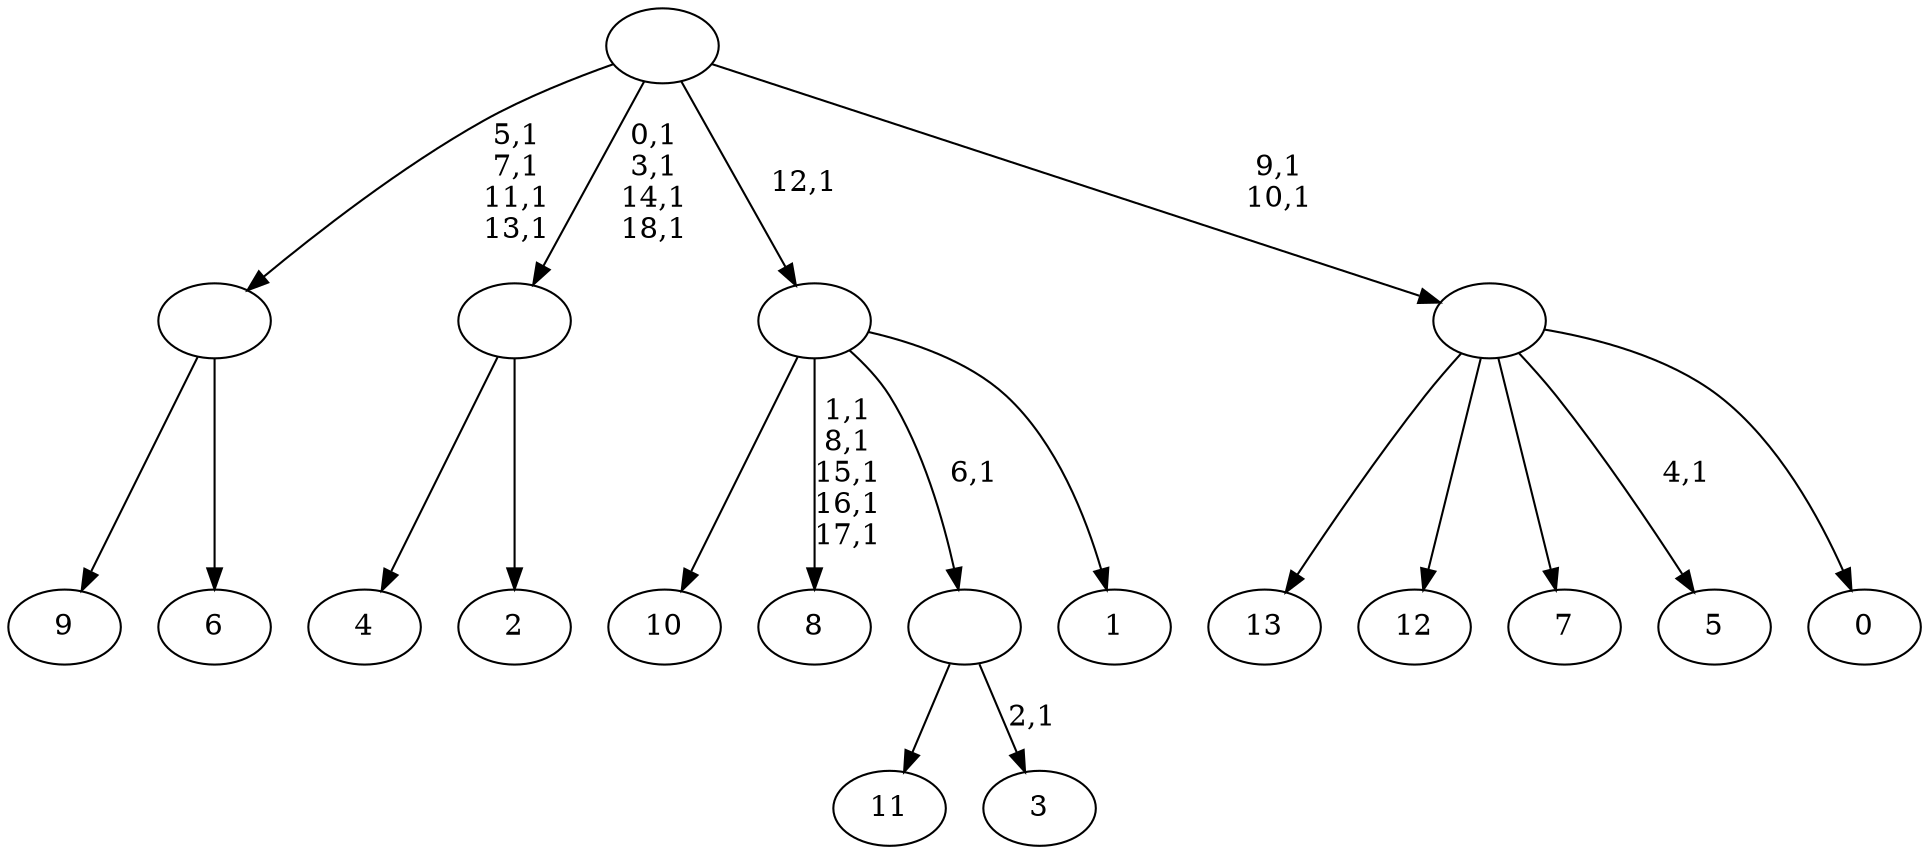 digraph T {
	33 [label="13"]
	32 [label="12"]
	31 [label="11"]
	30 [label="10"]
	29 [label="9"]
	28 [label="8"]
	22 [label="7"]
	21 [label="6"]
	20 [label=""]
	16 [label="5"]
	14 [label="4"]
	13 [label="3"]
	11 [label=""]
	10 [label="2"]
	9 [label=""]
	5 [label="1"]
	4 [label=""]
	3 [label="0"]
	2 [label=""]
	0 [label=""]
	20 -> 29 [label=""]
	20 -> 21 [label=""]
	11 -> 13 [label="2,1"]
	11 -> 31 [label=""]
	9 -> 14 [label=""]
	9 -> 10 [label=""]
	4 -> 28 [label="1,1\n8,1\n15,1\n16,1\n17,1"]
	4 -> 30 [label=""]
	4 -> 11 [label="6,1"]
	4 -> 5 [label=""]
	2 -> 16 [label="4,1"]
	2 -> 33 [label=""]
	2 -> 32 [label=""]
	2 -> 22 [label=""]
	2 -> 3 [label=""]
	0 -> 2 [label="9,1\n10,1"]
	0 -> 9 [label="0,1\n3,1\n14,1\n18,1"]
	0 -> 20 [label="5,1\n7,1\n11,1\n13,1"]
	0 -> 4 [label="12,1"]
}
